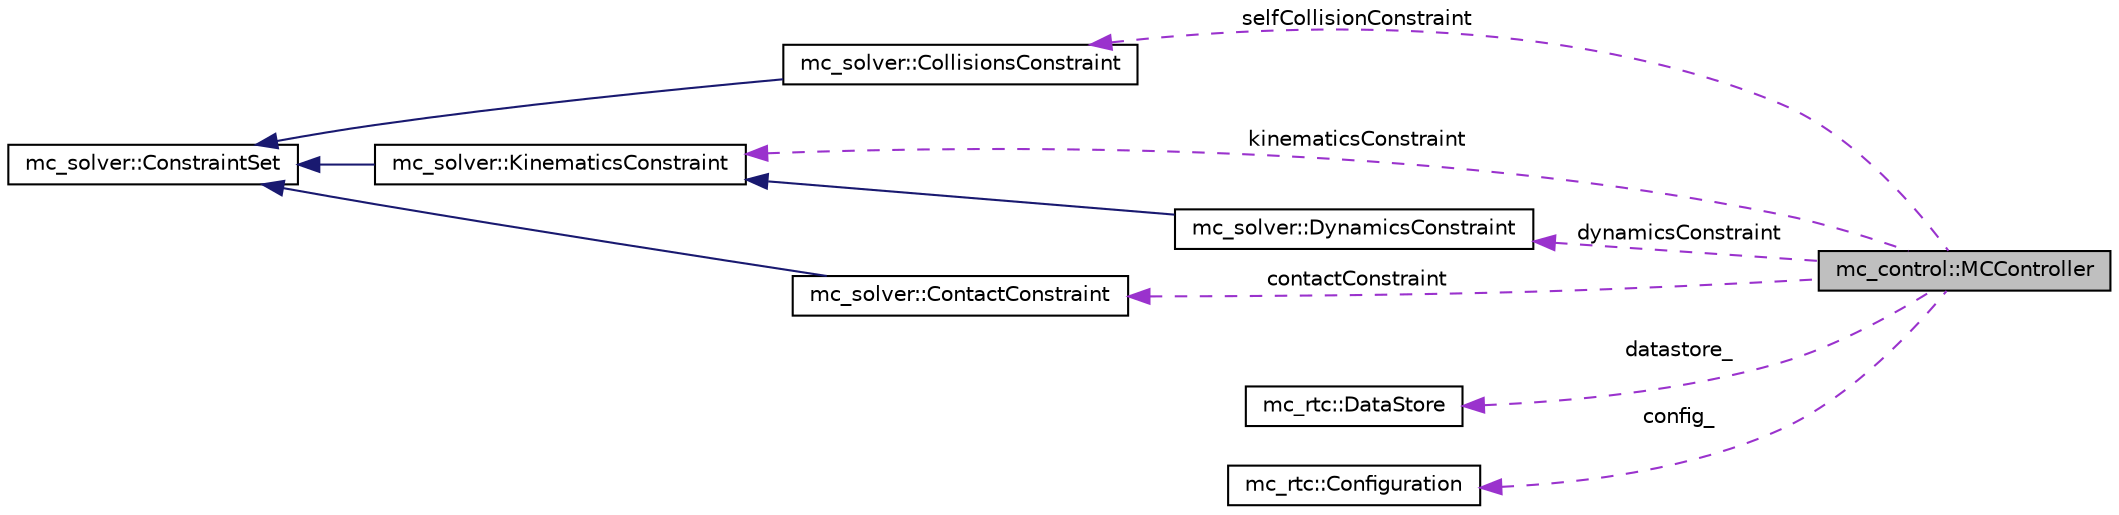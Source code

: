 digraph "mc_control::MCController"
{
 // INTERACTIVE_SVG=YES
  edge [fontname="Helvetica",fontsize="10",labelfontname="Helvetica",labelfontsize="10"];
  node [fontname="Helvetica",fontsize="10",shape=record];
  rankdir="LR";
  Node3 [label="mc_control::MCController",height=0.2,width=0.4,color="black", fillcolor="grey75", style="filled", fontcolor="black"];
  Node4 -> Node3 [dir="back",color="darkorchid3",fontsize="10",style="dashed",label=" selfCollisionConstraint" ,fontname="Helvetica"];
  Node4 [label="mc_solver::CollisionsConstraint",height=0.2,width=0.4,color="black", fillcolor="white", style="filled",URL="$structmc__solver_1_1CollisionsConstraint.html",tooltip="Create a collision constraint between two robots. If the two robots are the same, this effectivly cre..."];
  Node5 -> Node4 [dir="back",color="midnightblue",fontsize="10",style="solid",fontname="Helvetica"];
  Node5 [label="mc_solver::ConstraintSet",height=0.2,width=0.4,color="black", fillcolor="white", style="filled",URL="$structmc__solver_1_1ConstraintSet.html",tooltip="This class is a basis to wrap Constraint functions from Tasks. The aim of such wrappers should be two..."];
  Node6 -> Node3 [dir="back",color="darkorchid3",fontsize="10",style="dashed",label=" kinematicsConstraint" ,fontname="Helvetica"];
  Node6 [label="mc_solver::KinematicsConstraint",height=0.2,width=0.4,color="black", fillcolor="white", style="filled",URL="$structmc__solver_1_1KinematicsConstraint.html"];
  Node5 -> Node6 [dir="back",color="midnightblue",fontsize="10",style="solid",fontname="Helvetica"];
  Node7 -> Node3 [dir="back",color="darkorchid3",fontsize="10",style="dashed",label=" datastore_" ,fontname="Helvetica"];
  Node7 [label="mc_rtc::DataStore",height=0.2,width=0.4,color="black", fillcolor="white", style="filled",URL="$structmc__rtc_1_1DataStore.html",tooltip="Generic data store. "];
  Node8 -> Node3 [dir="back",color="darkorchid3",fontsize="10",style="dashed",label=" dynamicsConstraint" ,fontname="Helvetica"];
  Node8 [label="mc_solver::DynamicsConstraint",height=0.2,width=0.4,color="black", fillcolor="white", style="filled",URL="$structmc__solver_1_1DynamicsConstraint.html"];
  Node6 -> Node8 [dir="back",color="midnightblue",fontsize="10",style="solid",fontname="Helvetica"];
  Node9 -> Node3 [dir="back",color="darkorchid3",fontsize="10",style="dashed",label=" config_" ,fontname="Helvetica"];
  Node9 [label="mc_rtc::Configuration",height=0.2,width=0.4,color="black", fillcolor="white", style="filled",URL="$structmc__rtc_1_1Configuration.html",tooltip="Simplify access to values hold within a JSON file. "];
  Node10 -> Node3 [dir="back",color="darkorchid3",fontsize="10",style="dashed",label=" contactConstraint" ,fontname="Helvetica"];
  Node10 [label="mc_solver::ContactConstraint",height=0.2,width=0.4,color="black", fillcolor="white", style="filled",URL="$structmc__solver_1_1ContactConstraint.html",tooltip="Wraps multiple constraints related to Contact. "];
  Node5 -> Node10 [dir="back",color="midnightblue",fontsize="10",style="solid",fontname="Helvetica"];
}
